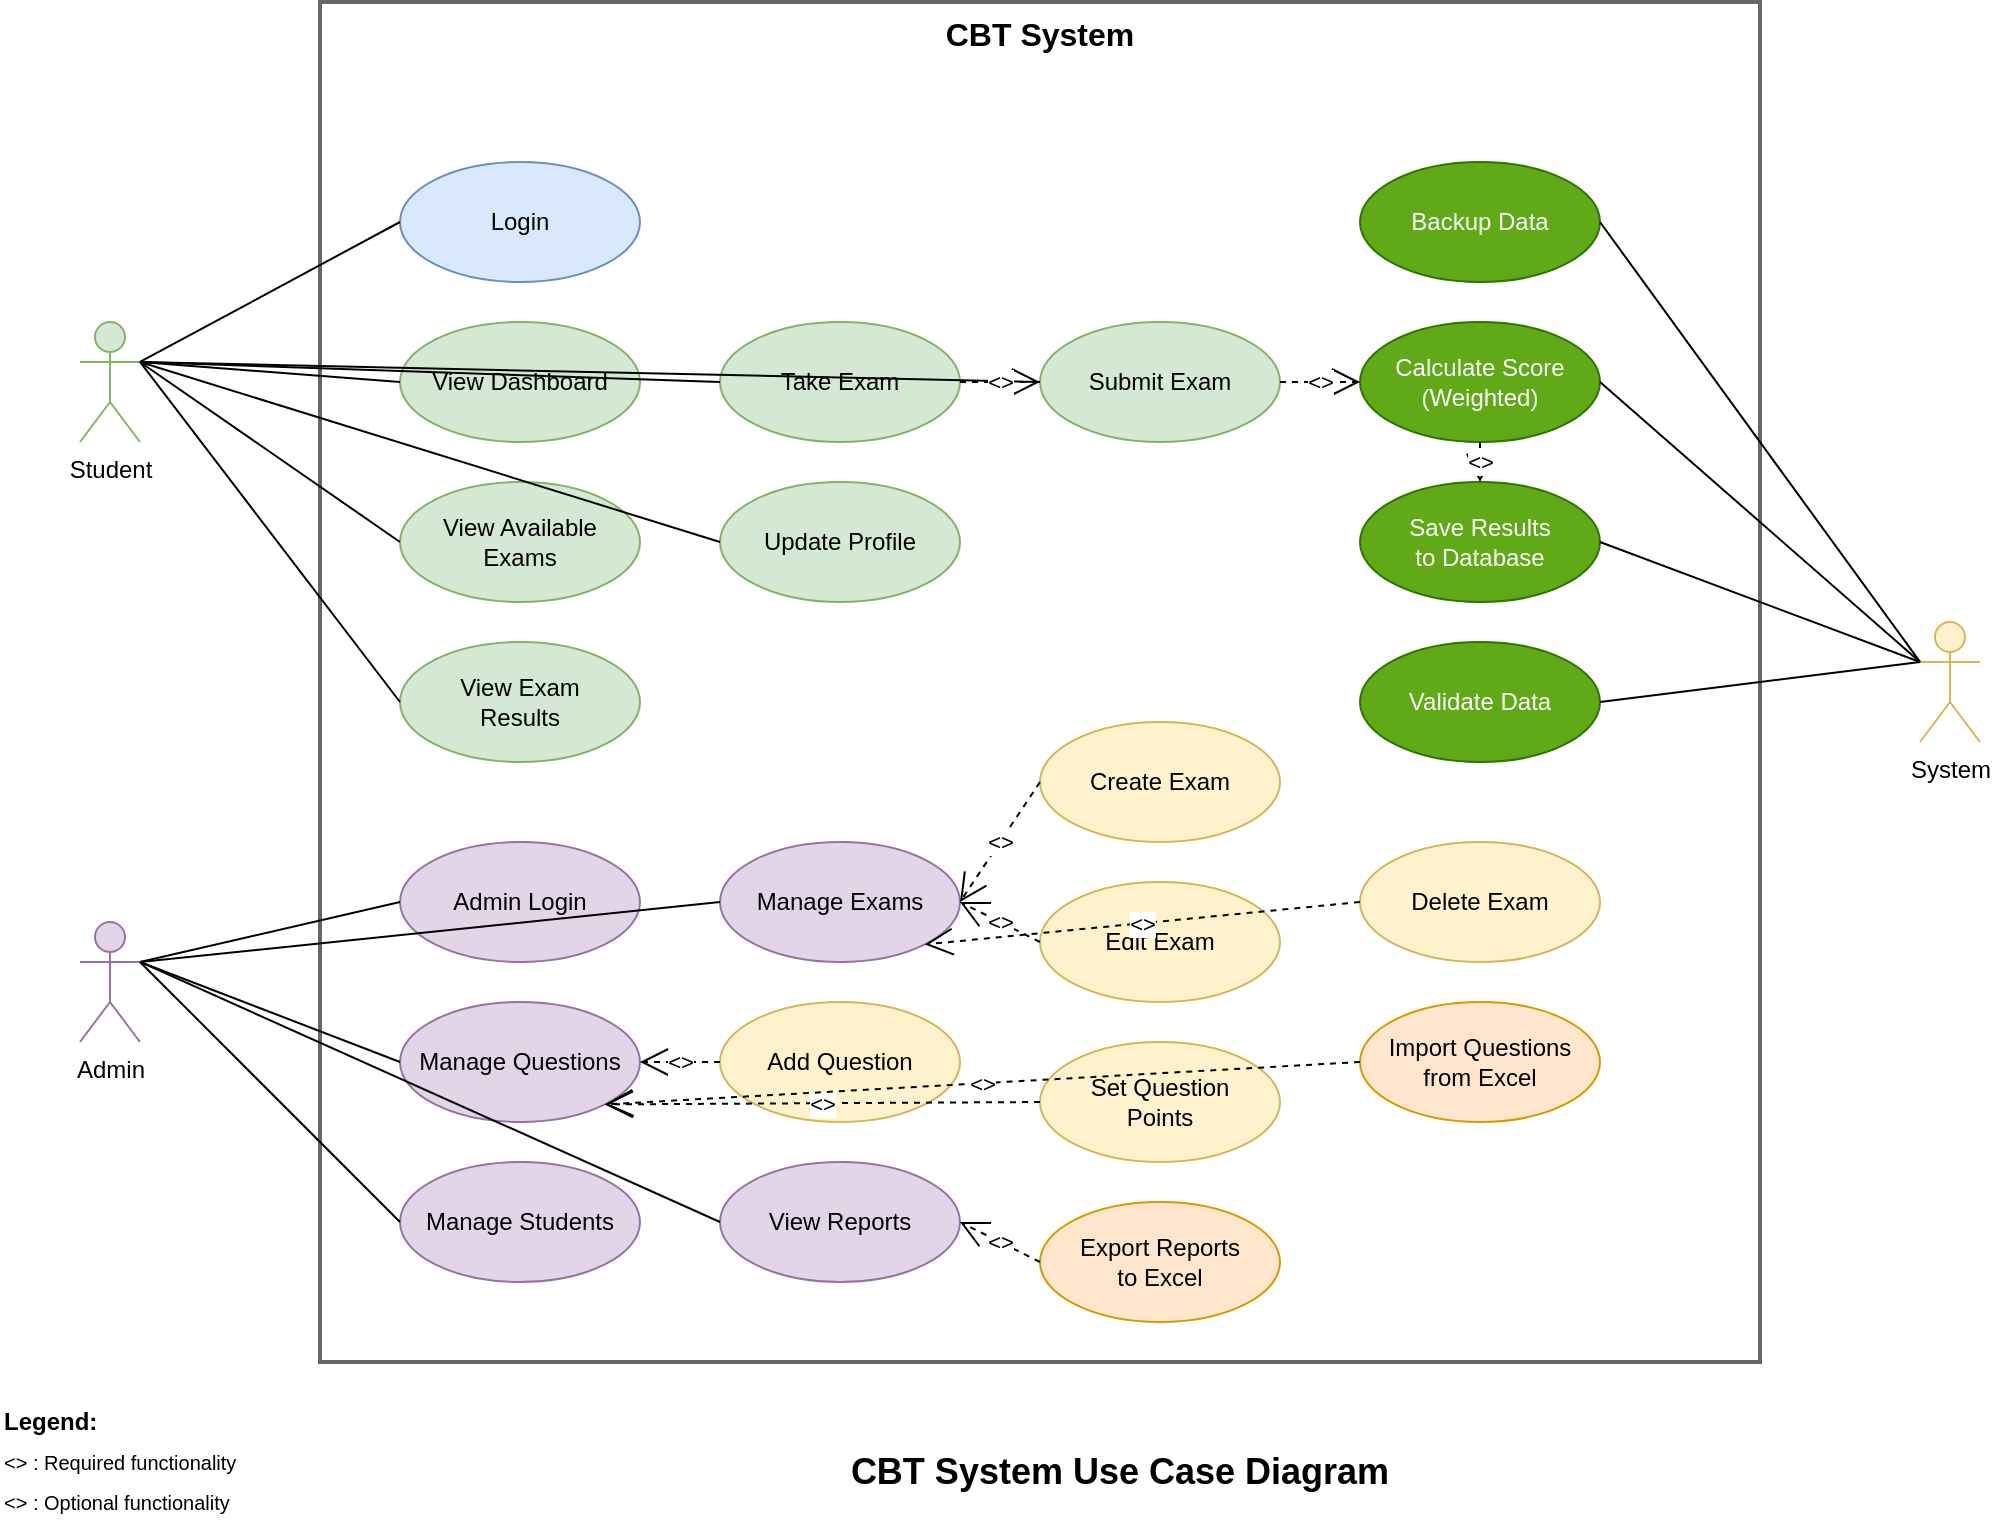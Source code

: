 <mxfile version="24.7.6" type="device">
  <diagram name="Use Case Diagram" id="use-case">
    <mxGraphModel dx="1422" dy="754" grid="1" gridSize="10" guides="1" tooltips="1" connect="1" arrows="1" fold="1" page="1" pageScale="1" pageWidth="1169" pageHeight="827" math="0" shadow="0">
      <root>
        <mxCell id="0" />
        <mxCell id="1" parent="0" />
        
        <!-- System Boundary -->
        <mxCell id="system-boundary" value="CBT System" style="rounded=0;whiteSpace=wrap;html=1;fillColor=none;strokeColor=#666666;strokeWidth=2;fontSize=16;fontStyle=1;verticalAlign=top;" vertex="1" parent="1">
          <mxGeometry x="200" y="40" width="720" height="680" as="geometry" />
        </mxCell>
        
        <!-- Actors -->
        <mxCell id="student-actor" value="Student" style="shape=umlActor;verticalLabelPosition=bottom;verticalAlign=top;html=1;outlineConnect=0;fillColor=#d5e8d4;strokeColor=#82b366;" vertex="1" parent="1">
          <mxGeometry x="80" y="200" width="30" height="60" as="geometry" />
        </mxCell>
        
        <mxCell id="admin-actor" value="Admin" style="shape=umlActor;verticalLabelPosition=bottom;verticalAlign=top;html=1;outlineConnect=0;fillColor=#e1d5e7;strokeColor=#9673a6;" vertex="1" parent="1">
          <mxGeometry x="80" y="500" width="30" height="60" as="geometry" />
        </mxCell>
        
        <mxCell id="system-actor" value="System" style="shape=umlActor;verticalLabelPosition=bottom;verticalAlign=top;html=1;outlineConnect=0;fillColor=#fff2cc;strokeColor=#d6b656;" vertex="1" parent="1">
          <mxGeometry x="1000" y="350" width="30" height="60" as="geometry" />
        </mxCell>
        
        <!-- Student Use Cases -->
        <mxCell id="login" value="Login" style="ellipse;whiteSpace=wrap;html=1;fillColor=#dae8fc;strokeColor=#6c8ebf;" vertex="1" parent="1">
          <mxGeometry x="240" y="120" width="120" height="60" as="geometry" />
        </mxCell>
        
        <mxCell id="view-dashboard" value="View Dashboard" style="ellipse;whiteSpace=wrap;html=1;fillColor=#d5e8d4;strokeColor=#82b366;" vertex="1" parent="1">
          <mxGeometry x="240" y="200" width="120" height="60" as="geometry" />
        </mxCell>
        
        <mxCell id="view-exams" value="View Available&#xa;Exams" style="ellipse;whiteSpace=wrap;html=1;fillColor=#d5e8d4;strokeColor=#82b366;" vertex="1" parent="1">
          <mxGeometry x="240" y="280" width="120" height="60" as="geometry" />
        </mxCell>
        
        <mxCell id="take-exam" value="Take Exam" style="ellipse;whiteSpace=wrap;html=1;fillColor=#d5e8d4;strokeColor=#82b366;" vertex="1" parent="1">
          <mxGeometry x="400" y="200" width="120" height="60" as="geometry" />
        </mxCell>
        
        <mxCell id="submit-exam" value="Submit Exam" style="ellipse;whiteSpace=wrap;html=1;fillColor=#d5e8d4;strokeColor=#82b366;" vertex="1" parent="1">
          <mxGeometry x="560" y="200" width="120" height="60" as="geometry" />
        </mxCell>
        
        <mxCell id="view-results" value="View Exam&#xa;Results" style="ellipse;whiteSpace=wrap;html=1;fillColor=#d5e8d4;strokeColor=#82b366;" vertex="1" parent="1">
          <mxGeometry x="240" y="360" width="120" height="60" as="geometry" />
        </mxCell>
        
        <mxCell id="update-profile" value="Update Profile" style="ellipse;whiteSpace=wrap;html=1;fillColor=#d5e8d4;strokeColor=#82b366;" vertex="1" parent="1">
          <mxGeometry x="400" y="280" width="120" height="60" as="geometry" />
        </mxCell>
        
        <!-- Admin Use Cases -->
        <mxCell id="admin-login" value="Admin Login" style="ellipse;whiteSpace=wrap;html=1;fillColor=#e1d5e7;strokeColor=#9673a6;" vertex="1" parent="1">
          <mxGeometry x="240" y="460" width="120" height="60" as="geometry" />
        </mxCell>
        
        <mxCell id="manage-exams" value="Manage Exams" style="ellipse;whiteSpace=wrap;html=1;fillColor=#e1d5e7;strokeColor=#9673a6;" vertex="1" parent="1">
          <mxGeometry x="400" y="460" width="120" height="60" as="geometry" />
        </mxCell>
        
        <mxCell id="create-exam" value="Create Exam" style="ellipse;whiteSpace=wrap;html=1;fillColor=#fff2cc;strokeColor=#d6b656;" vertex="1" parent="1">
          <mxGeometry x="560" y="400" width="120" height="60" as="geometry" />
        </mxCell>
        
        <mxCell id="edit-exam" value="Edit Exam" style="ellipse;whiteSpace=wrap;html=1;fillColor=#fff2cc;strokeColor=#d6b656;" vertex="1" parent="1">
          <mxGeometry x="560" y="480" width="120" height="60" as="geometry" />
        </mxCell>
        
        <mxCell id="delete-exam" value="Delete Exam" style="ellipse;whiteSpace=wrap;html=1;fillColor=#fff2cc;strokeColor=#d6b656;" vertex="1" parent="1">
          <mxGeometry x="720" y="460" width="120" height="60" as="geometry" />
        </mxCell>
        
        <mxCell id="manage-questions" value="Manage Questions" style="ellipse;whiteSpace=wrap;html=1;fillColor=#e1d5e7;strokeColor=#9673a6;" vertex="1" parent="1">
          <mxGeometry x="240" y="540" width="120" height="60" as="geometry" />
        </mxCell>
        
        <mxCell id="add-question" value="Add Question" style="ellipse;whiteSpace=wrap;html=1;fillColor=#fff2cc;strokeColor=#d6b656;" vertex="1" parent="1">
          <mxGeometry x="400" y="540" width="120" height="60" as="geometry" />
        </mxCell>
        
        <mxCell id="set-points" value="Set Question&#xa;Points" style="ellipse;whiteSpace=wrap;html=1;fillColor=#fff2cc;strokeColor=#d6b656;" vertex="1" parent="1">
          <mxGeometry x="560" y="560" width="120" height="60" as="geometry" />
        </mxCell>
        
        <mxCell id="import-excel" value="Import Questions&#xa;from Excel" style="ellipse;whiteSpace=wrap;html=1;fillColor=#ffe6cc;strokeColor=#d79b00;" vertex="1" parent="1">
          <mxGeometry x="720" y="540" width="120" height="60" as="geometry" />
        </mxCell>
        
        <mxCell id="manage-students" value="Manage Students" style="ellipse;whiteSpace=wrap;html=1;fillColor=#e1d5e7;strokeColor=#9673a6;" vertex="1" parent="1">
          <mxGeometry x="240" y="620" width="120" height="60" as="geometry" />
        </mxCell>
        
        <mxCell id="view-reports" value="View Reports" style="ellipse;whiteSpace=wrap;html=1;fillColor=#e1d5e7;strokeColor=#9673a6;" vertex="1" parent="1">
          <mxGeometry x="400" y="620" width="120" height="60" as="geometry" />
        </mxCell>
        
        <mxCell id="export-reports" value="Export Reports&#xa;to Excel" style="ellipse;whiteSpace=wrap;html=1;fillColor=#ffe6cc;strokeColor=#d79b00;" vertex="1" parent="1">
          <mxGeometry x="560" y="640" width="120" height="60" as="geometry" />
        </mxCell>
        
        <!-- System Use Cases -->
        <mxCell id="calculate-score" value="Calculate Score&#xa;(Weighted)" style="ellipse;whiteSpace=wrap;html=1;fillColor=#60a917;strokeColor=#2d7600;fontColor=#ffffff;" vertex="1" parent="1">
          <mxGeometry x="720" y="200" width="120" height="60" as="geometry" />
        </mxCell>
        
        <mxCell id="save-results" value="Save Results&#xa;to Database" style="ellipse;whiteSpace=wrap;html=1;fillColor=#60a917;strokeColor=#2d7600;fontColor=#ffffff;" vertex="1" parent="1">
          <mxGeometry x="720" y="280" width="120" height="60" as="geometry" />
        </mxCell>
        
        <mxCell id="validate-data" value="Validate Data" style="ellipse;whiteSpace=wrap;html=1;fillColor=#60a917;strokeColor=#2d7600;fontColor=#ffffff;" vertex="1" parent="1">
          <mxGeometry x="720" y="360" width="120" height="60" as="geometry" />
        </mxCell>
        
        <mxCell id="backup-data" value="Backup Data" style="ellipse;whiteSpace=wrap;html=1;fillColor=#60a917;strokeColor=#2d7600;fontColor=#ffffff;" vertex="1" parent="1">
          <mxGeometry x="720" y="120" width="120" height="60" as="geometry" />
        </mxCell>
        
        <!-- Student Associations -->
        <mxCell id="assoc1" value="" style="endArrow=none;html=1;rounded=0;exitX=1;exitY=0.333;exitDx=0;exitDy=0;exitPerimeter=0;entryX=0;entryY=0.5;entryDx=0;entryDy=0;" edge="1" parent="1" source="student-actor" target="login">
          <mxGeometry width="50" height="50" relative="1" as="geometry">
            <mxPoint x="400" y="400" as="sourcePoint" />
            <mxPoint x="450" y="350" as="targetPoint" />
          </mxGeometry>
        </mxCell>
        
        <mxCell id="assoc2" value="" style="endArrow=none;html=1;rounded=0;exitX=1;exitY=0.333;exitDx=0;exitDy=0;exitPerimeter=0;entryX=0;entryY=0.5;entryDx=0;entryDy=0;" edge="1" parent="1" source="student-actor" target="view-dashboard">
          <mxGeometry width="50" height="50" relative="1" as="geometry">
            <mxPoint x="400" y="400" as="sourcePoint" />
            <mxPoint x="450" y="350" as="targetPoint" />
          </mxGeometry>
        </mxCell>
        
        <mxCell id="assoc3" value="" style="endArrow=none;html=1;rounded=0;exitX=1;exitY=0.333;exitDx=0;exitDy=0;exitPerimeter=0;entryX=0;entryY=0.5;entryDx=0;entryDy=0;" edge="1" parent="1" source="student-actor" target="view-exams">
          <mxGeometry width="50" height="50" relative="1" as="geometry">
            <mxPoint x="400" y="400" as="sourcePoint" />
            <mxPoint x="450" y="350" as="targetPoint" />
          </mxGeometry>
        </mxCell>
        
        <mxCell id="assoc4" value="" style="endArrow=none;html=1;rounded=0;exitX=1;exitY=0.333;exitDx=0;exitDy=0;exitPerimeter=0;entryX=0;entryY=0.5;entryDx=0;entryDy=0;" edge="1" parent="1" source="student-actor" target="take-exam">
          <mxGeometry width="50" height="50" relative="1" as="geometry">
            <mxPoint x="400" y="400" as="sourcePoint" />
            <mxPoint x="450" y="350" as="targetPoint" />
          </mxGeometry>
        </mxCell>
        
        <mxCell id="assoc5" value="" style="endArrow=none;html=1;rounded=0;exitX=1;exitY=0.333;exitDx=0;exitDy=0;exitPerimeter=0;entryX=0;entryY=0.5;entryDx=0;entryDy=0;" edge="1" parent="1" source="student-actor" target="submit-exam">
          <mxGeometry width="50" height="50" relative="1" as="geometry">
            <mxPoint x="400" y="400" as="sourcePoint" />
            <mxPoint x="450" y="350" as="targetPoint" />
          </mxGeometry>
        </mxCell>
        
        <mxCell id="assoc6" value="" style="endArrow=none;html=1;rounded=0;exitX=1;exitY=0.333;exitDx=0;exitDy=0;exitPerimeter=0;entryX=0;entryY=0.5;entryDx=0;entryDy=0;" edge="1" parent="1" source="student-actor" target="view-results">
          <mxGeometry width="50" height="50" relative="1" as="geometry">
            <mxPoint x="400" y="400" as="sourcePoint" />
            <mxPoint x="450" y="350" as="targetPoint" />
          </mxGeometry>
        </mxCell>
        
        <mxCell id="assoc7" value="" style="endArrow=none;html=1;rounded=0;exitX=1;exitY=0.333;exitDx=0;exitDy=0;exitPerimeter=0;entryX=0;entryY=0.5;entryDx=0;entryDy=0;" edge="1" parent="1" source="student-actor" target="update-profile">
          <mxGeometry width="50" height="50" relative="1" as="geometry">
            <mxPoint x="400" y="400" as="sourcePoint" />
            <mxPoint x="450" y="350" as="targetPoint" />
          </mxGeometry>
        </mxCell>
        
        <!-- Admin Associations -->
        <mxCell id="assoc8" value="" style="endArrow=none;html=1;rounded=0;exitX=1;exitY=0.333;exitDx=0;exitDy=0;exitPerimeter=0;entryX=0;entryY=0.5;entryDx=0;entryDy=0;" edge="1" parent="1" source="admin-actor" target="admin-login">
          <mxGeometry width="50" height="50" relative="1" as="geometry">
            <mxPoint x="400" y="600" as="sourcePoint" />
            <mxPoint x="450" y="550" as="targetPoint" />
          </mxGeometry>
        </mxCell>
        
        <mxCell id="assoc9" value="" style="endArrow=none;html=1;rounded=0;exitX=1;exitY=0.333;exitDx=0;exitDy=0;exitPerimeter=0;entryX=0;entryY=0.5;entryDx=0;entryDy=0;" edge="1" parent="1" source="admin-actor" target="manage-exams">
          <mxGeometry width="50" height="50" relative="1" as="geometry">
            <mxPoint x="400" y="600" as="sourcePoint" />
            <mxPoint x="450" y="550" as="targetPoint" />
          </mxGeometry>
        </mxCell>
        
        <mxCell id="assoc10" value="" style="endArrow=none;html=1;rounded=0;exitX=1;exitY=0.333;exitDx=0;exitDy=0;exitPerimeter=0;entryX=0;entryY=0.5;entryDx=0;entryDy=0;" edge="1" parent="1" source="admin-actor" target="manage-questions">
          <mxGeometry width="50" height="50" relative="1" as="geometry">
            <mxPoint x="400" y="600" as="sourcePoint" />
            <mxPoint x="450" y="550" as="targetPoint" />
          </mxGeometry>
        </mxCell>
        
        <mxCell id="assoc11" value="" style="endArrow=none;html=1;rounded=0;exitX=1;exitY=0.333;exitDx=0;exitDy=0;exitPerimeter=0;entryX=0;entryY=0.5;entryDx=0;entryDy=0;" edge="1" parent="1" source="admin-actor" target="manage-students">
          <mxGeometry width="50" height="50" relative="1" as="geometry">
            <mxPoint x="400" y="600" as="sourcePoint" />
            <mxPoint x="450" y="550" as="targetPoint" />
          </mxGeometry>
        </mxCell>
        
        <mxCell id="assoc12" value="" style="endArrow=none;html=1;rounded=0;exitX=1;exitY=0.333;exitDx=0;exitDy=0;exitPerimeter=0;entryX=0;entryY=0.5;entryDx=0;entryDy=0;" edge="1" parent="1" source="admin-actor" target="view-reports">
          <mxGeometry width="50" height="50" relative="1" as="geometry">
            <mxPoint x="400" y="600" as="sourcePoint" />
            <mxPoint x="450" y="550" as="targetPoint" />
          </mxGeometry>
        </mxCell>
        
        <!-- System Associations -->
        <mxCell id="assoc13" value="" style="endArrow=none;html=1;rounded=0;exitX=0;exitY=0.333;exitDx=0;exitDy=0;exitPerimeter=0;entryX=1;entryY=0.5;entryDx=0;entryDy=0;" edge="1" parent="1" source="system-actor" target="calculate-score">
          <mxGeometry width="50" height="50" relative="1" as="geometry">
            <mxPoint x="600" y="400" as="sourcePoint" />
            <mxPoint x="650" y="350" as="targetPoint" />
          </mxGeometry>
        </mxCell>
        
        <mxCell id="assoc14" value="" style="endArrow=none;html=1;rounded=0;exitX=0;exitY=0.333;exitDx=0;exitDy=0;exitPerimeter=0;entryX=1;entryY=0.5;entryDx=0;entryDy=0;" edge="1" parent="1" source="system-actor" target="save-results">
          <mxGeometry width="50" height="50" relative="1" as="geometry">
            <mxPoint x="600" y="400" as="sourcePoint" />
            <mxPoint x="650" y="350" as="targetPoint" />
          </mxGeometry>
        </mxCell>
        
        <mxCell id="assoc15" value="" style="endArrow=none;html=1;rounded=0;exitX=0;exitY=0.333;exitDx=0;exitDy=0;exitPerimeter=0;entryX=1;entryY=0.5;entryDx=0;entryDy=0;" edge="1" parent="1" source="system-actor" target="validate-data">
          <mxGeometry width="50" height="50" relative="1" as="geometry">
            <mxPoint x="600" y="400" as="sourcePoint" />
            <mxPoint x="650" y="350" as="targetPoint" />
          </mxGeometry>
        </mxCell>
        
        <mxCell id="assoc16" value="" style="endArrow=none;html=1;rounded=0;exitX=0;exitY=0.333;exitDx=0;exitDy=0;exitPerimeter=0;entryX=1;entryY=0.5;entryDx=0;entryDy=0;" edge="1" parent="1" source="system-actor" target="backup-data">
          <mxGeometry width="50" height="50" relative="1" as="geometry">
            <mxPoint x="600" y="400" as="sourcePoint" />
            <mxPoint x="650" y="350" as="targetPoint" />
          </mxGeometry>
        </mxCell>
        
        <!-- Include Relationships -->
        <mxCell id="include1" value="&lt;&lt;include&gt;&gt;" style="endArrow=open;endSize=12;dashed=1;html=1;rounded=0;exitX=1;exitY=0.5;exitDx=0;exitDy=0;entryX=0;entryY=0.5;entryDx=0;entryDy=0;" edge="1" parent="1" source="take-exam" target="submit-exam">
          <mxGeometry width="50" height="50" relative="1" as="geometry">
            <mxPoint x="400" y="400" as="sourcePoint" />
            <mxPoint x="450" y="350" as="targetPoint" />
          </mxGeometry>
        </mxCell>
        
        <mxCell id="include2" value="&lt;&lt;include&gt;&gt;" style="endArrow=open;endSize=12;dashed=1;html=1;rounded=0;exitX=1;exitY=0.5;exitDx=0;exitDy=0;entryX=0;entryY=0.5;entryDx=0;entryDy=0;" edge="1" parent="1" source="submit-exam" target="calculate-score">
          <mxGeometry width="50" height="50" relative="1" as="geometry">
            <mxPoint x="400" y="400" as="sourcePoint" />
            <mxPoint x="450" y="350" as="targetPoint" />
          </mxGeometry>
        </mxCell>
        
        <mxCell id="include3" value="&lt;&lt;include&gt;&gt;" style="endArrow=open;endSize=12;dashed=1;html=1;rounded=0;exitX=0.5;exitY=1;exitDx=0;exitDy=0;entryX=0.5;entryY=0;entryDx=0;entryDy=0;" edge="1" parent="1" source="calculate-score" target="save-results">
          <mxGeometry width="50" height="50" relative="1" as="geometry">
            <mxPoint x="400" y="400" as="sourcePoint" />
            <mxPoint x="450" y="350" as="targetPoint" />
          </mxGeometry>
        </mxCell>
        
        <!-- Extend Relationships -->
        <mxCell id="extend1" value="&lt;&lt;extend&gt;&gt;" style="endArrow=open;endSize=12;dashed=1;html=1;rounded=0;exitX=0;exitY=0.5;exitDx=0;exitDy=0;entryX=1;entryY=0.5;entryDx=0;entryDy=0;" edge="1" parent="1" source="create-exam" target="manage-exams">
          <mxGeometry width="50" height="50" relative="1" as="geometry">
            <mxPoint x="400" y="500" as="sourcePoint" />
            <mxPoint x="450" y="450" as="targetPoint" />
          </mxGeometry>
        </mxCell>
        
        <mxCell id="extend2" value="&lt;&lt;extend&gt;&gt;" style="endArrow=open;endSize=12;dashed=1;html=1;rounded=0;exitX=0;exitY=0.5;exitDx=0;exitDy=0;entryX=1;entryY=0.5;entryDx=0;entryDy=0;" edge="1" parent="1" source="edit-exam" target="manage-exams">
          <mxGeometry width="50" height="50" relative="1" as="geometry">
            <mxPoint x="400" y="500" as="sourcePoint" />
            <mxPoint x="450" y="450" as="targetPoint" />
          </mxGeometry>
        </mxCell>
        
        <mxCell id="extend3" value="&lt;&lt;extend&gt;&gt;" style="endArrow=open;endSize=12;dashed=1;html=1;rounded=0;exitX=0;exitY=0.5;exitDx=0;exitDy=0;entryX=1;entryY=1;entryDx=0;entryDy=0;" edge="1" parent="1" source="delete-exam" target="manage-exams">
          <mxGeometry width="50" height="50" relative="1" as="geometry">
            <mxPoint x="400" y="500" as="sourcePoint" />
            <mxPoint x="450" y="450" as="targetPoint" />
          </mxGeometry>
        </mxCell>
        
        <mxCell id="extend4" value="&lt;&lt;extend&gt;&gt;" style="endArrow=open;endSize=12;dashed=1;html=1;rounded=0;exitX=0;exitY=0.5;exitDx=0;exitDy=0;entryX=1;entryY=0.5;entryDx=0;entryDy=0;" edge="1" parent="1" source="add-question" target="manage-questions">
          <mxGeometry width="50" height="50" relative="1" as="geometry">
            <mxPoint x="400" y="600" as="sourcePoint" />
            <mxPoint x="450" y="550" as="targetPoint" />
          </mxGeometry>
        </mxCell>
        
        <mxCell id="extend5" value="&lt;&lt;extend&gt;&gt;" style="endArrow=open;endSize=12;dashed=1;html=1;rounded=0;exitX=0;exitY=0.5;exitDx=0;exitDy=0;entryX=1;entryY=1;entryDx=0;entryDy=0;" edge="1" parent="1" source="set-points" target="manage-questions">
          <mxGeometry width="50" height="50" relative="1" as="geometry">
            <mxPoint x="400" y="600" as="sourcePoint" />
            <mxPoint x="450" y="550" as="targetPoint" />
          </mxGeometry>
        </mxCell>
        
        <mxCell id="extend6" value="&lt;&lt;extend&gt;&gt;" style="endArrow=open;endSize=12;dashed=1;html=1;rounded=0;exitX=0;exitY=0.5;exitDx=0;exitDy=0;entryX=1;entryY=1;entryDx=0;entryDy=0;" edge="1" parent="1" source="import-excel" target="manage-questions">
          <mxGeometry width="50" height="50" relative="1" as="geometry">
            <mxPoint x="400" y="600" as="sourcePoint" />
            <mxPoint x="450" y="550" as="targetPoint" />
          </mxGeometry>
        </mxCell>
        
        <mxCell id="extend7" value="&lt;&lt;extend&gt;&gt;" style="endArrow=open;endSize=12;dashed=1;html=1;rounded=0;exitX=0;exitY=0.5;exitDx=0;exitDy=0;entryX=1;entryY=0.5;entryDx=0;entryDy=0;" edge="1" parent="1" source="export-reports" target="view-reports">
          <mxGeometry width="50" height="50" relative="1" as="geometry">
            <mxPoint x="400" y="700" as="sourcePoint" />
            <mxPoint x="450" y="650" as="targetPoint" />
          </mxGeometry>
        </mxCell>
        
        <!-- Title -->
        <mxCell id="title" value="CBT System Use Case Diagram" style="text;html=1;strokeColor=none;fillColor=none;align=center;verticalAlign=middle;whiteSpace=wrap;rounded=0;fontSize=18;fontStyle=1;" vertex="1" parent="1">
          <mxGeometry x="450" y="760" width="300" height="30" as="geometry" />
        </mxCell>
        
        <!-- Legend -->
        <mxCell id="legend-title" value="Legend:" style="text;html=1;strokeColor=none;fillColor=none;align=left;verticalAlign=middle;whiteSpace=wrap;rounded=0;fontSize=12;fontStyle=1;" vertex="1" parent="1">
          <mxGeometry x="40" y="740" width="60" height="20" as="geometry" />
        </mxCell>
        
        <mxCell id="legend-include" value="&lt;&lt;include&gt;&gt; : Required functionality" style="text;html=1;strokeColor=none;fillColor=none;align=left;verticalAlign=middle;whiteSpace=wrap;rounded=0;fontSize=10;" vertex="1" parent="1">
          <mxGeometry x="40" y="760" width="200" height="20" as="geometry" />
        </mxCell>
        
        <mxCell id="legend-extend" value="&lt;&lt;extend&gt;&gt; : Optional functionality" style="text;html=1;strokeColor=none;fillColor=none;align=left;verticalAlign=middle;whiteSpace=wrap;rounded=0;fontSize=10;" vertex="1" parent="1">
          <mxGeometry x="40" y="780" width="200" height="20" as="geometry" />
        </mxCell>
        
      </root>
    </mxGraphModel>
  </diagram>
</mxfile>
